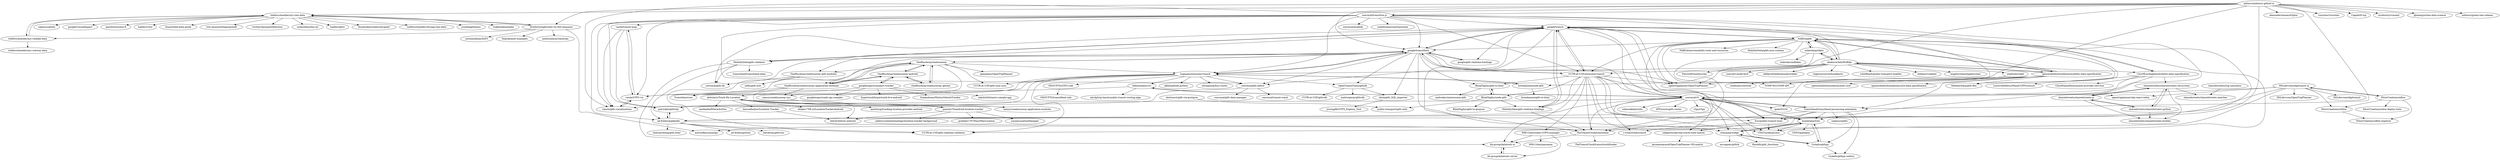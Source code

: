 digraph G {
"vasile/transit-map" -> "vasile/GTFS-viz"
"vasile/transit-map" -> "cmichi/gtfs-visualizations"
"vasile/transit-map" -> "patrickbr/gtfstidy"
"toddwschneider/nyc-taxi-data" -> "fivethirtyeight/uber-tlc-foil-response"
"toddwschneider/nyc-taxi-data" -> "toddwschneider/nyc-citibike-data"
"toddwschneider/nyc-taxi-data" -> "twitter/AnomalyDetection" ["e"=1]
"toddwschneider/nyc-taxi-data" -> "szilard/benchm-ml" ["e"=1]
"toddwschneider/nyc-taxi-data" -> "hadley/dplyr" ["e"=1]
"toddwschneider/nyc-taxi-data" -> "facebookincubator/prophet" ["e"=1]
"toddwschneider/nyc-taxi-data" -> "toddwschneider/chicago-taxi-data"
"toddwschneider/nyc-taxi-data" -> "jrnold/ggthemes" ["e"=1]
"toddwschneider/nyc-taxi-data" -> "bokeh/datashader" ["e"=1]
"toddwschneider/nyc-taxi-data" -> "ropensci/plotly" ["e"=1]
"toddwschneider/nyc-taxi-data" -> "google/CausalImpact" ["e"=1]
"toddwschneider/nyc-taxi-data" -> "qinwf/awesome-R" ["e"=1]
"toddwschneider/nyc-taxi-data" -> "hadley/rvest" ["e"=1]
"toddwschneider/nyc-taxi-data" -> "Quartz/bad-data-guide" ["e"=1]
"toddwschneider/nyc-taxi-data" -> "rich-iannone/DiagrammeR" ["e"=1]
"google/transit" -> "google/transitfeed"
"google/transit" -> "MobilityData/gtfs-validator"
"google/transit" -> "CUTR-at-USF/awesome-transit"
"google/transit" -> "NABSA/gbfs"
"google/transit" -> "MobilityData/gtfs-realtime-bindings"
"google/transit" -> "Esri/public-transit-tools"
"google/transit" -> "MobilityData/gtfs-flex"
"google/transit" -> "TheTransitClock/transitime"
"google/transit" -> "conveyal/r5"
"google/transit" -> "CUTR-at-USF/gtfs-realtime-validator"
"google/transit" -> "conveyal/gtfs-lib"
"google/transit" -> "opentripplanner/OpenTripPlanner" ["e"=1]
"google/transit" -> "conveyal/gtfs-editor"
"google/transit" -> "opentripplanner/otp-react-redux" ["e"=1]
"google/transit" -> "google/gtfs-realtime-bindings"
"HSLdevcom/digitransit-ui" -> "NitorCreations/nflow"
"HSLdevcom/digitransit-ui" -> "HSLdevcom/OpenTripPlanner"
"HSLdevcom/digitransit-ui" -> "ad-freiburg/pfaedle"
"HSLdevcom/digitransit-ui" -> "NitorCreations/willow"
"HSLdevcom/digitransit-ui" -> "HSLdevcom/digitransit"
"HSLdevcom/digitransit-ui" -> "CUTR-at-USF/gtfs-realtime-validator"
"HSLdevcom/digitransit-ui" -> "opentripplanner/otp-react-redux" ["e"=1]
"HSLdevcom/digitransit-ui" -> "conveyal/r5"
"eskerda/pybikes" -> "NABSA/gbfs"
"eskerda/pybikes" -> "ubahnverleih/WoBike"
"eskerda/pybikes" -> "eskerda/cmdbikes"
"eskerda/pybikes" -> "PierrickP/multicycles"
"toddwschneider/nyc-citibike-data" -> "toddwschneider/nyc-taxi-data"
"toddwschneider/nyc-citibike-data" -> "toddwschneider/nyc-subway-data"
"CityOfLosAngeles/mobility-data-specification" -> "NABSA/gbfs"
"CityOfLosAngeles/mobility-data-specification" -> "sharedstreets/sharedstreets-ref-system"
"CityOfLosAngeles/mobility-data-specification" -> "CityofSantaMonica/mds-provider-services"
"CityOfLosAngeles/mobility-data-specification" -> "sharedstreets/sharedstreets-js"
"CityOfLosAngeles/mobility-data-specification" -> "kuanb/peartree"
"CityOfLosAngeles/mobility-data-specification" -> "LouisvilleMetro/WazeCCPProcessor"
"ubahnverleih/WoBike" -> "eskerda/pybikes"
"ubahnverleih/WoBike" -> "PierrickP/multicycles"
"ubahnverleih/WoBike" -> "NABSA/gbfs"
"ubahnverleih/WoBike" -> "openmobilityfoundation/mobility-data-specification"
"ubahnverleih/WoBike" -> "stadtulm/cykel"
"ubahnverleih/WoBike" -> "jzarca01/node-bird"
"ubahnverleih/WoBike" -> "CityOfLosAngeles/mobility-data-specification"
"ubahnverleih/WoBike" -> "opentripplanner/OpenTripPlanner" ["e"=1]
"ubahnverleih/WoBike" -> "okfde/rettedeinennahverkehr"
"ubahnverleih/WoBike" -> "highsource/verbundkarte"
"ubahnverleih/WoBike" -> "schildbach/public-transport-enabler" ["e"=1]
"ubahnverleih/WoBike" -> "stefanw/voebbot" ["e"=1]
"ubahnverleih/WoBike" -> "CUTR-at-USF/awesome-transit"
"ubahnverleih/WoBike" -> "google/transit"
"ubahnverleih/WoBike" -> "engelsystem/engelsystem" ["e"=1]
"conveyal/transitive.js" -> "conveyal/modeify"
"conveyal/transitive.js" -> "vasile/GTFS-viz"
"conveyal/transitive.js" -> "conveyal/r5"
"conveyal/transitive.js" -> "codeforamerica/transitmix"
"conveyal/transitive.js" -> "luqmaan/awesome-transit"
"conveyal/transitive.js" -> "vasile/transit-map"
"conveyal/transitive.js" -> "opentripplanner/OpenTripPlanner" ["e"=1]
"conveyal/transitive.js" -> "ad-freiburg/pfaedle"
"conveyal/transitive.js" -> "conveyal/gtfs-editor"
"conveyal/transitive.js" -> "google/transit"
"conveyal/transitive.js" -> "CUTR-at-USF/awesome-transit"
"conveyal/transitive.js" -> "google/transitfeed"
"conveyal/transitive.js" -> "patrickbr/gtfstidy"
"conveyal/transitive.js" -> "Esri/public-transit-tools"
"conveyal/transitive.js" -> "cmichi/gtfs-visualizations"
"BlinkTagInc/gtfs-to-html" -> "BlinkTagInc/node-gtfs"
"BlinkTagInc/gtfs-to-html" -> "andredarcie/awesome-gtfs"
"OpenTransitTools/gtfsdb" -> "cbick/gtfs_SQL_importer"
"OpenTransitTools/gtfsdb" -> "mattwigway/gtfsrdb"
"OpenTransitTools/gtfsdb" -> "CUTR-at-USF/gtfsrdb"
"remix/partridge" -> "kuanb/peartree"
"remix/partridge" -> "Bondify/gtfs_functions"
"remix/partridge" -> "mrcagney/gtfstk"
"remix/partridge" -> "CxAalto/gtfspy"
"googlemaps/transport-tracker" -> "abdularis/Track-My-Location"
"googlemaps/transport-tracker" -> "OneBusAway/onebusaway-android"
"googlemaps/transport-tracker" -> "googlemaps/roads-api-samples" ["e"=1]
"googlemaps/transport-tracker" -> "hypertrack/hypertrack-live-android" ["e"=1]
"googlemaps/transport-tracker" -> "frankodoom/MotionVehicleTracker" ["e"=1]
"googlemaps/transport-tracker" -> "rakshit444/news-sample-app" ["e"=1]
"fivethirtyeight/uber-tlc-foil-response" -> "toddwschneider/nyc-taxi-data"
"fivethirtyeight/uber-tlc-foil-response" -> "andresmh/nyctaxitrips"
"fivethirtyeight/uber-tlc-foil-response" -> "toddwschneider/nyc-citibike-data"
"fivethirtyeight/uber-tlc-foil-response" -> "justmarkham/DAT3" ["e"=1]
"fivethirtyeight/uber-tlc-foil-response" -> "martinfleis/momepy" ["e"=1]
"fivethirtyeight/uber-tlc-foil-response" -> "Yelp/dataset-examples" ["e"=1]
"CUTR-at-USF/awesome-transit" -> "google/transitfeed"
"CUTR-at-USF/awesome-transit" -> "google/transit"
"CUTR-at-USF/awesome-transit" -> "WRI-Cities/static-GTFS-manager"
"CUTR-at-USF/awesome-transit" -> "opentripplanner/OpenTripPlanner" ["e"=1]
"CUTR-at-USF/awesome-transit" -> "MobilityData/gtfs-realtime-bindings"
"CUTR-at-USF/awesome-transit" -> "TheTransitClock/transitime"
"CUTR-at-USF/awesome-transit" -> "remix/partridge"
"CUTR-at-USF/awesome-transit" -> "BlinkTagInc/gtfs-to-html"
"CUTR-at-USF/awesome-transit" -> "conveyal/r5"
"CUTR-at-USF/awesome-transit" -> "kuanb/peartree"
"CUTR-at-USF/awesome-transit" -> "UDST/urbanaccess" ["e"=1]
"CUTR-at-USF/awesome-transit" -> "Esri/public-transit-tools"
"CUTR-at-USF/awesome-transit" -> "BlinkTagInc/node-gtfs"
"CUTR-at-USF/awesome-transit" -> "ibi-group/datatools-ui"
"CUTR-at-USF/awesome-transit" -> "CxAalto/gtfspy"
"google/transitfeed" -> "google/transit"
"google/transitfeed" -> "CUTR-at-USF/awesome-transit"
"google/transitfeed" -> "opentripplanner/OpenTripPlanner" ["e"=1]
"google/transitfeed" -> "conveyal/gtfs-editor"
"google/transitfeed" -> "luqmaan/awesome-transit"
"google/transitfeed" -> "MobilityData/gtfs-validator"
"google/transitfeed" -> "google/gtfs-realtime-bindings"
"google/transitfeed" -> "BlinkTagInc/gtfs-to-html"
"google/transitfeed" -> "OneBusAway/onebusaway-gtfs-modules"
"google/transitfeed" -> "remix/partridge"
"google/transitfeed" -> "cbick/gtfs_SQL_importer"
"google/transitfeed" -> "OneBusAway/onebusaway-application-modules"
"google/transitfeed" -> "conveyal/r5"
"google/transitfeed" -> "OneBusAway/onebusaway"
"google/transitfeed" -> "OpenTransitTools/gtfsdb"
"abdularis/Track-My-Location" -> "teliver/teliver-android"
"abdularis/Track-My-Location" -> "AnuradhaIyer/Location-Tracker"
"abdularis/Track-My-Location" -> "dinkar1708-zz/LocationTrackerAndroid"
"abdularis/Track-My-Location" -> "quentin7b/android-location-tracker"
"abdularis/Track-My-Location" -> "martinraj/tracking-location-provider-android"
"abdularis/Track-My-Location" -> "neelkadia/WhereAreYou"
"conveyal/r5" -> "UDST/urbanaccess" ["e"=1]
"conveyal/r5" -> "bliksemlabs/rrrr"
"conveyal/r5" -> "kuanb/peartree"
"conveyal/r5" -> "ad-freiburg/pfaedle"
"conveyal/r5" -> "r-transit/tidytransit" ["e"=1]
"conveyal/r5" -> "patrickbr/gtfstidy"
"conveyal/r5" -> "ipeaGIT/r5r" ["e"=1]
"conveyal/r5" -> "rafapereirabr/otp-travel-time-matrix"
"conveyal/r5" -> "remix/partridge"
"conveyal/r5" -> "sidewalklabs/totx"
"conveyal/r5" -> "ATFutures/gtfs-router" ["e"=1]
"conveyal/r5" -> "Esri/public-transit-tools"
"conveyal/r5" -> "r5py/r5py" ["e"=1]
"conveyal/r5" -> "transitland/transitland-processing-animation"
"conveyal/r5" -> "TheTransitClock/transitime"
"transitland/transitland-processing-animation" -> "remix/partridge"
"transitland/transitland-processing-animation" -> "CxAalto/gtfspy-webviz"
"transitland/transitland-processing-animation" -> "conveyal/r5"
"transitland/transitland-processing-animation" -> "CxAalto/gtfspy"
"transitland/transitland-processing-animation" -> "ropensci/gtfsr" ["e"=1]
"transitland/transitland-processing-animation" -> "kuanb/peartree"
"transitland/transitland-processing-animation" -> "Esri/public-transit-tools"
"transitland/transitland-processing-animation" -> "TheTransitClock/transitime"
"AnuradhaIyer/Location-Tracker" -> "teliver/teliver-android"
"quentin7b/android-location-tracker" -> "abdularis/Track-My-Location"
"quentin7b/android-location-tracker" -> "yayaa/LocationManager" ["e"=1]
"quentin7b/android-location-tracker" -> "safetysystemtechnology/location-tracker-background"
"quentin7b/android-location-tracker" -> "prabhat1707/EasyWayLocation" ["e"=1]
"quentin7b/android-location-tracker" -> "teliver/teliver-android"
"ad-freiburg/pfaedle" -> "patrickbr/gtfstidy"
"ad-freiburg/pfaedle" -> "TheTransitClock/transitime"
"ad-freiburg/pfaedle" -> "CUTR-at-USF/gtfs-realtime-validator"
"ad-freiburg/pfaedle" -> "mecatran/gtfsvtor"
"ad-freiburg/pfaedle" -> "thatsmydoing/gtfs.html"
"ad-freiburg/pfaedle" -> "ad-freiburg/loom"
"MobilityData/gtfs-validator" -> "conveyal/gtfs-lib"
"MobilityData/gtfs-validator" -> "ad-freiburg/pfaedle"
"MobilityData/gtfs-validator" -> "google/transit"
"MobilityData/gtfs-validator" -> "ibi-group/datatools-ui"
"MobilityData/gtfs-validator" -> "transitland/transitland-atlas"
"stadtulm/cykel" -> "stadtulm/voorwiel"
"NABSA/gbfs" -> "openmobilityfoundation/mobility-data-specification"
"NABSA/gbfs" -> "CityOfLosAngeles/mobility-data-specification"
"NABSA/gbfs" -> "google/transit"
"NABSA/gbfs" -> "eskerda/pybikes"
"NABSA/gbfs" -> "ubahnverleih/WoBike"
"NABSA/gbfs" -> "google/transitfeed"
"NABSA/gbfs" -> "opentripplanner/OpenTripPlanner" ["e"=1]
"NABSA/gbfs" -> "NABSA/micromobility-tools-and-resources"
"NABSA/gbfs" -> "ad-freiburg/pfaedle"
"NABSA/gbfs" -> "TheTransitClock/transitime"
"NABSA/gbfs" -> "TOMP-WG/TOMP-API"
"NABSA/gbfs" -> "CUTR-at-USF/awesome-transit"
"NABSA/gbfs" -> "MobilityData/gtfs-flex"
"NABSA/gbfs" -> "UDST/urbanaccess" ["e"=1]
"NABSA/gbfs" -> "MobilityData/gbfs-json-schema"
"sharedstreets/sharedstreets-ref-system" -> "sharedstreets/sharedstreets-python"
"sharedstreets/sharedstreets-ref-system" -> "sharedstreets/sharedstreets-js"
"sharedstreets/sharedstreets-ref-system" -> "sharedstreets/sharedstreets-builder"
"sharedstreets/sharedstreets-ref-system" -> "sharedstreets/sharedstreets-matcher"
"kuanb/peartree" -> "remix/partridge"
"kuanb/peartree" -> "UDST/urbanaccess" ["e"=1]
"kuanb/peartree" -> "CxAalto/gtfspy"
"kuanb/peartree" -> "martinfleis/momepy" ["e"=1]
"kuanb/peartree" -> "UDST/pandana" ["e"=1]
"kuanb/peartree" -> "conveyal/r5"
"conveyal/gtfs-editor" -> "conveyal/gtfs-data-manager"
"conveyal/gtfs-editor" -> "conveyal/transit-wand"
"conveyal/gtfs-editor" -> "cmichi/gtfs-visualizations"
"OneBusAway/onebusaway" -> "OneBusAway/onebusaway-application-modules"
"OneBusAway/onebusaway" -> "OneBusAway/onebusaway-android"
"OneBusAway/onebusaway" -> "openplans/OpenTripPlanner" ["e"=1]
"OneBusAway/onebusaway" -> "google/transitfeed"
"OneBusAway/onebusaway" -> "OneBusAway/onebusaway-iphone"
"OneBusAway/onebusaway" -> "OneBusAway/onebusaway-gtfs-modules"
"OneBusAway/onebusaway" -> "camsys/onebusaway-nyc"
"OneBusAway/onebusaway" -> "luqmaan/awesome-transit"
"OneBusAway/onebusaway" -> "Transitime/core"
"OneBusAway/onebusaway" -> "CUTR-at-USF/gtfs-osm-sync"
"BlinkTagInc/node-gtfs" -> "BlinkTagInc/gtfs-to-html"
"BlinkTagInc/node-gtfs" -> "public-transport/gtfs-utils"
"BlinkTagInc/node-gtfs" -> "BlinkTagInc/gtfs-to-geojson"
"BlinkTagInc/node-gtfs" -> "MobilityData/gtfs-realtime-bindings"
"mbtaviz/mbtaviz.github.io" -> "transitland/transitland-processing-animation"
"mbtaviz/mbtaviz.github.io" -> "google/transitfeed"
"mbtaviz/mbtaviz.github.io" -> "toddwschneider/nyc-taxi-data"
"mbtaviz/mbtaviz.github.io" -> "Esri/public-transit-tools"
"mbtaviz/mbtaviz.github.io" -> "conveyal/transitive.js"
"mbtaviz/mbtaviz.github.io" -> "luqmaan/awesome-transit"
"mbtaviz/mbtaviz.github.io" -> "alexandersimoes/d3plus" ["e"=1]
"mbtaviz/mbtaviz.github.io" -> "brendannee/node-gtfs"
"mbtaviz/mbtaviz.github.io" -> "cmichi/gtfs-visualizations"
"mbtaviz/mbtaviz.github.io" -> "vizicities/vizicities"
"mbtaviz/mbtaviz.github.io" -> "Caged/d3-tip" ["e"=1]
"mbtaviz/mbtaviz.github.io" -> "wrobstory/vincent" ["e"=1]
"mbtaviz/mbtaviz.github.io" -> "gboeing/urban-data-science" ["e"=1]
"mbtaviz/mbtaviz.github.io" -> "mbtaviz/green-line-release"
"mbtaviz/mbtaviz.github.io" -> "fivethirtyeight/uber-tlc-foil-response"
"luqmaan/awesome-transit" -> "OpenTransitTools/gtfsdb"
"luqmaan/awesome-transit" -> "google/transitfeed"
"luqmaan/awesome-transit" -> "conveyal/gtfs-editor"
"luqmaan/awesome-transit" -> "afimb/gtfslib-python"
"luqmaan/awesome-transit" -> "brendannee/node-gtfs"
"luqmaan/awesome-transit" -> "vasile/GTFS-viz"
"luqmaan/awesome-transit" -> "Transitime/core"
"luqmaan/awesome-transit" -> "bliksemlabs/rrrr"
"luqmaan/awesome-transit" -> "patrickbr/gtfstidy"
"luqmaan/awesome-transit" -> "atlregional/bus-router"
"luqmaan/awesome-transit" -> "CUTR-at-USF/gtfs-realtime-validator"
"luqmaan/awesome-transit" -> "CUTR-at-USF/gtfs-osm-sync"
"luqmaan/awesome-transit" -> "ODOT-PTS/GTFS-ride"
"OneBusAway/onebusaway-iphone" -> "OneBusAway/onebusaway-android"
"OneBusAway/onebusaway-iphone" -> "OneBusAway/onebusaway"
"OneBusAway/onebusaway-application-modules" -> "OneBusAway/onebusaway"
"OneBusAway/onebusaway-application-modules" -> "Transitime/core"
"OneBusAway/onebusaway-application-modules" -> "OneBusAway/onebusaway-android"
"OneBusAway/onebusaway-application-modules" -> "camsys/onebusaway-nyc"
"OneBusAway/onebusaway-application-modules" -> "camsys/onebusaway-application-modules"
"google/gtfs-realtime-bindings" -> "google/transitfeed"
"WRI-Cities/static-GTFS-manager" -> "ibi-group/datatools-ui"
"WRI-Cities/static-GTFS-manager" -> "WRI-Cities/payanam"
"WRI-Cities/static-GTFS-manager" -> "ibi-group/datatools-server"
"sharedstreets/sharedstreets-python" -> "sharedstreets/sharedstreets-js"
"sharedstreets/sharedstreets-python" -> "sharedstreets/sharedstreets-ref-system"
"sharedstreets/sharedstreets-python" -> "sharedstreets/sharedstreets-builder"
"sharedstreets/trip-simulator" -> "sharedstreets/sharedstreets-matcher"
"ibi-group/datatools-ui" -> "ibi-group/datatools-server"
"OneBusAway/onebusaway-android" -> "OneBusAway/onebusaway-application-modules"
"OneBusAway/onebusaway-android" -> "OneBusAway/onebusaway"
"OneBusAway/onebusaway-android" -> "OneBusAway/onebusaway-iphone"
"OneBusAway/onebusaway-android" -> "googlemaps/transport-tracker"
"cmichi/gtfs-visualizations" -> "vasile/GTFS-viz"
"patrickbr/gtfstidy" -> "ad-freiburg/pfaedle"
"vasile/GTFS-viz" -> "vasile/transit-map"
"vasile/GTFS-viz" -> "cmichi/gtfs-visualizations"
"Esri/public-transit-tools" -> "r-transit/tidytransit" ["e"=1]
"Esri/public-transit-tools" -> "rafapereirabr/otp-travel-time-matrix"
"Esri/public-transit-tools" -> "UDST/urbanaccess" ["e"=1]
"MobilityData/gtfs-realtime-bindings" -> "TheTransitClock/transitime"
"MobilityData/gtfs-realtime-bindings" -> "google/transit"
"CxAalto/gtfspy" -> "CxAalto/gtfspy-webviz"
"CxAalto/gtfspy" -> "kuanb/peartree"
"CxAalto/gtfspy" -> "remix/partridge"
"cbick/gtfs_SQL_importer" -> "jcwong86/GTFS_Explore_Tool"
"OneBusAway/onebusaway-gtfs-modules" -> "conveyal/gtfs-lib"
"OneBusAway/onebusaway-gtfs-modules" -> "mfdz/gtfs-hub"
"brendannee/node-gtfs" -> "brendannee/gtfs-to-html"
"brendannee/node-gtfs" -> "luqmaan/awesome-transit"
"openmobilityfoundation/mobility-data-specification" -> "NABSA/gbfs"
"openmobilityfoundation/mobility-data-specification" -> "ubahnverleih/WoBike"
"openmobilityfoundation/mobility-data-specification" -> "openmobilityfoundation/mds-core"
"openmobilityfoundation/mobility-data-specification" -> "openmobilityfoundation/curb-data-specification"
"openmobilityfoundation/mobility-data-specification" -> "google/transit"
"openmobilityfoundation/mobility-data-specification" -> "MobilityData/gtfs-flex"
"openmobilityfoundation/mobility-data-specification" -> "TOMP-WG/TOMP-API"
"openmobilityfoundation/mobility-data-specification" -> "ipeaGIT/r5r" ["e"=1]
"openmobilityfoundation/mobility-data-specification" -> "transitland/transitland-processing-animation"
"ODOT-PTS/GTFS-ride" -> "ODOT-PTS/transitfeed-ride"
"TheTransitClock/transitime" -> "ibi-group/datatools-ui"
"TheTransitClock/transitime" -> "TheTransitClock/transitclockDocker"
"bliksemlabs/rrrr" -> "vasile/GTFS-viz"
"bliksemlabs/rrrr" -> "conveyal/r5"
"bliksemlabs/rrrr" -> "mk-fg/trip-based-public-transit-routing-algo"
"ibi-group/datatools-server" -> "ibi-group/datatools-ui"
"NitorCreations/nflow" -> "NitorCreations/willow"
"NitorCreations/nflow" -> "HSLdevcom/digitransit-ui"
"NitorCreations/nflow" -> "NitorCreations/nflow-explorer"
"NitorCreations/nflow" -> "NitorCreations/nitor-deploy-tools"
"rafapereirabr/otp-travel-time-matrix" -> "jeromemayaud/OpenTripPlanner-OD-matrix"
"camsys/onebusaway-nyc" -> "camsys/onebusaway-application-modules"
"sharedstreets/sharedstreets-js" -> "sharedstreets/sharedstreets-builder"
"sharedstreets/sharedstreets-js" -> "sharedstreets/sharedstreets-python"
"sharedstreets/sharedstreets-js" -> "sharedstreets/sharedstreets-ref-system"
"derhuerst/gtfs-via-postgres" -> "public-transport/gtfs-utils"
"NitorCreations/willow" -> "NitorCreations/nflow-explorer"
"vasile/transit-map" ["l"="19.795,26.094"]
"vasile/GTFS-viz" ["l"="19.827,26.102"]
"cmichi/gtfs-visualizations" ["l"="19.813,26.103"]
"patrickbr/gtfstidy" ["l"="19.808,26.068"]
"toddwschneider/nyc-taxi-data" ["l"="19.724,26.189"]
"fivethirtyeight/uber-tlc-foil-response" ["l"="19.757,26.201"]
"toddwschneider/nyc-citibike-data" ["l"="19.702,26.215"]
"twitter/AnomalyDetection" ["l"="22.95,35.094"]
"szilard/benchm-ml" ["l"="20.318,43.65"]
"hadley/dplyr" ["l"="20.372,43.648"]
"facebookincubator/prophet" ["l"="25.4,33.718"]
"toddwschneider/chicago-taxi-data" ["l"="19.721,26.23"]
"jrnold/ggthemes" ["l"="20.284,43.579"]
"bokeh/datashader" ["l"="21.461,28.828"]
"ropensci/plotly" ["l"="20.367,43.59"]
"google/CausalImpact" ["l"="23.826,33.206"]
"qinwf/awesome-R" ["l"="20.273,43.638"]
"hadley/rvest" ["l"="20.39,43.625"]
"Quartz/bad-data-guide" ["l"="20.038,43.678"]
"rich-iannone/DiagrammeR" ["l"="20.289,43.55"]
"google/transit" ["l"="19.847,26.024"]
"google/transitfeed" ["l"="19.882,26.06"]
"MobilityData/gtfs-validator" ["l"="19.82,26.038"]
"CUTR-at-USF/awesome-transit" ["l"="19.859,26.012"]
"NABSA/gbfs" ["l"="19.835,25.971"]
"MobilityData/gtfs-realtime-bindings" ["l"="19.884,26.014"]
"Esri/public-transit-tools" ["l"="19.834,26.056"]
"MobilityData/gtfs-flex" ["l"="19.818,25.99"]
"TheTransitClock/transitime" ["l"="19.831,26.007"]
"conveyal/r5" ["l"="19.838,26.04"]
"CUTR-at-USF/gtfs-realtime-validator" ["l"="19.801,26.056"]
"conveyal/gtfs-lib" ["l"="19.872,26.039"]
"opentripplanner/OpenTripPlanner" ["l"="18.483,24.62"]
"conveyal/gtfs-editor" ["l"="19.863,26.08"]
"opentripplanner/otp-react-redux" ["l"="18.399,24.629"]
"google/gtfs-realtime-bindings" ["l"="19.902,26.04"]
"HSLdevcom/digitransit-ui" ["l"="19.747,26.049"]
"NitorCreations/nflow" ["l"="19.708,26.037"]
"HSLdevcom/OpenTripPlanner" ["l"="19.713,26.062"]
"ad-freiburg/pfaedle" ["l"="19.795,26.036"]
"NitorCreations/willow" ["l"="19.717,26.049"]
"HSLdevcom/digitransit" ["l"="19.727,26.069"]
"eskerda/pybikes" ["l"="19.801,25.929"]
"ubahnverleih/WoBike" ["l"="19.832,25.937"]
"eskerda/cmdbikes" ["l"="19.769,25.907"]
"PierrickP/multicycles" ["l"="19.8,25.906"]
"toddwschneider/nyc-subway-data" ["l"="19.674,26.235"]
"CityOfLosAngeles/mobility-data-specification" ["l"="19.871,25.925"]
"sharedstreets/sharedstreets-ref-system" ["l"="19.887,25.864"]
"CityofSantaMonica/mds-provider-services" ["l"="19.879,25.903"]
"sharedstreets/sharedstreets-js" ["l"="19.896,25.879"]
"kuanb/peartree" ["l"="19.855,25.992"]
"LouisvilleMetro/WazeCCPProcessor" ["l"="19.904,25.908"]
"openmobilityfoundation/mobility-data-specification" ["l"="19.807,25.971"]
"stadtulm/cykel" ["l"="19.818,25.884"]
"jzarca01/node-bird" ["l"="19.823,25.906"]
"okfde/rettedeinennahverkehr" ["l"="19.846,25.913"]
"highsource/verbundkarte" ["l"="19.842,25.898"]
"schildbach/public-transport-enabler" ["l"="-28.194,-21.678"]
"stefanw/voebbot" ["l"="46.617,-3.756"]
"engelsystem/engelsystem" ["l"="46.68,-3.845"]
"conveyal/transitive.js" ["l"="19.826,26.078"]
"conveyal/modeify" ["l"="19.831,26.117"]
"codeforamerica/transitmix" ["l"="19.771,26.09"]
"luqmaan/awesome-transit" ["l"="19.866,26.108"]
"BlinkTagInc/gtfs-to-html" ["l"="19.917,26.018"]
"BlinkTagInc/node-gtfs" ["l"="19.927,25.996"]
"andredarcie/awesome-gtfs" ["l"="19.954,26.013"]
"OpenTransitTools/gtfsdb" ["l"="19.898,26.12"]
"cbick/gtfs_SQL_importer" ["l"="19.91,26.098"]
"mattwigway/gtfsrdb" ["l"="19.926,26.155"]
"CUTR-at-USF/gtfsrdb" ["l"="19.907,26.149"]
"remix/partridge" ["l"="19.878,26.001"]
"Bondify/gtfs_functions" ["l"="19.902,25.967"]
"mrcagney/gtfstk" ["l"="19.906,25.983"]
"CxAalto/gtfspy" ["l"="19.868,25.984"]
"googlemaps/transport-tracker" ["l"="20.057,26.128"]
"abdularis/Track-My-Location" ["l"="20.131,26.155"]
"OneBusAway/onebusaway-android" ["l"="19.999,26.109"]
"googlemaps/roads-api-samples" ["l"="48.545,0.07"]
"hypertrack/hypertrack-live-android" ["l"="52.361,-2.513"]
"frankodoom/MotionVehicleTracker" ["l"="52.327,-2.357"]
"rakshit444/news-sample-app" ["l"="47.867,-3.125"]
"andresmh/nyctaxitrips" ["l"="19.764,26.236"]
"justmarkham/DAT3" ["l"="23.159,30.691"]
"martinfleis/momepy" ["l"="20.197,27.572"]
"Yelp/dataset-examples" ["l"="10.518,26.398"]
"WRI-Cities/static-GTFS-manager" ["l"="19.788,25.994"]
"UDST/urbanaccess" ["l"="20.207,27.631"]
"ibi-group/datatools-ui" ["l"="19.805,26.012"]
"OneBusAway/onebusaway-gtfs-modules" ["l"="19.922,26.061"]
"OneBusAway/onebusaway-application-modules" ["l"="19.963,26.09"]
"OneBusAway/onebusaway" ["l"="19.942,26.093"]
"teliver/teliver-android" ["l"="20.163,26.152"]
"AnuradhaIyer/Location-Tracker" ["l"="20.155,26.137"]
"dinkar1708-zz/LocationTrackerAndroid" ["l"="20.11,26.164"]
"quentin7b/android-location-tracker" ["l"="20.163,26.175"]
"martinraj/tracking-location-provider-android" ["l"="20.129,26.18"]
"neelkadia/WhereAreYou" ["l"="20.129,26.129"]
"bliksemlabs/rrrr" ["l"="19.846,26.088"]
"r-transit/tidytransit" ["l"="19.262,43.611"]
"ipeaGIT/r5r" ["l"="19.281,43.611"]
"rafapereirabr/otp-travel-time-matrix" ["l"="19.858,26.049"]
"sidewalklabs/totx" ["l"="19.851,26.062"]
"ATFutures/gtfs-router" ["l"="19.246,43.607"]
"r5py/r5py" ["l"="19.264,43.638"]
"transitland/transitland-processing-animation" ["l"="19.827,26.021"]
"CxAalto/gtfspy-webviz" ["l"="19.839,25.99"]
"ropensci/gtfsr" ["l"="19.281,43.598"]
"yayaa/LocationManager" ["l"="50.164,-3.667"]
"safetysystemtechnology/location-tracker-background" ["l"="20.193,26.193"]
"prabhat1707/EasyWayLocation" ["l"="51.562,-5.098"]
"mecatran/gtfsvtor" ["l"="19.755,26.025"]
"thatsmydoing/gtfs.html" ["l"="19.768,26.034"]
"ad-freiburg/loom" ["l"="19.767,26.019"]
"transitland/transitland-atlas" ["l"="19.775,26.054"]
"stadtulm/voorwiel" ["l"="19.809,25.862"]
"NABSA/micromobility-tools-and-resources" ["l"="19.812,25.951"]
"TOMP-WG/TOMP-API" ["l"="19.791,25.955"]
"MobilityData/gbfs-json-schema" ["l"="19.858,25.954"]
"sharedstreets/sharedstreets-python" ["l"="19.91,25.864"]
"sharedstreets/sharedstreets-builder" ["l"="19.903,25.852"]
"sharedstreets/sharedstreets-matcher" ["l"="19.894,25.824"]
"UDST/pandana" ["l"="20.195,27.603"]
"conveyal/gtfs-data-manager" ["l"="19.884,26.096"]
"conveyal/transit-wand" ["l"="19.895,26.084"]
"openplans/OpenTripPlanner" ["l"="18.636,24.429"]
"OneBusAway/onebusaway-iphone" ["l"="19.975,26.117"]
"camsys/onebusaway-nyc" ["l"="19.974,26.075"]
"Transitime/core" ["l"="19.926,26.105"]
"CUTR-at-USF/gtfs-osm-sync" ["l"="19.918,26.122"]
"public-transport/gtfs-utils" ["l"="19.958,25.969"]
"BlinkTagInc/gtfs-to-geojson" ["l"="19.966,25.986"]
"mbtaviz/mbtaviz.github.io" ["l"="19.805,26.128"]
"alexandersimoes/d3plus" ["l"="15.193,-31.526"]
"brendannee/node-gtfs" ["l"="19.848,26.146"]
"vizicities/vizicities" ["l"="19.804,26.18"]
"Caged/d3-tip" ["l"="15.229,-31.569"]
"wrobstory/vincent" ["l"="21.703,28.799"]
"gboeing/urban-data-science" ["l"="20.181,27.56"]
"mbtaviz/green-line-release" ["l"="19.78,26.144"]
"afimb/gtfslib-python" ["l"="19.884,26.138"]
"atlregional/bus-router" ["l"="19.868,26.134"]
"ODOT-PTS/GTFS-ride" ["l"="19.878,26.155"]
"camsys/onebusaway-application-modules" ["l"="19.99,26.08"]
"WRI-Cities/payanam" ["l"="19.76,25.986"]
"ibi-group/datatools-server" ["l"="19.78,26.008"]
"sharedstreets/trip-simulator" ["l"="19.899,25.794"]
"jcwong86/GTFS_Explore_Tool" ["l"="19.938,26.123"]
"mfdz/gtfs-hub" ["l"="19.95,26.052"]
"brendannee/gtfs-to-html" ["l"="19.852,26.177"]
"openmobilityfoundation/mds-core" ["l"="19.771,25.967"]
"openmobilityfoundation/curb-data-specification" ["l"="19.769,25.951"]
"ODOT-PTS/transitfeed-ride" ["l"="19.886,26.175"]
"TheTransitClock/transitclockDocker" ["l"="19.807,25.998"]
"mk-fg/trip-based-public-transit-routing-algo" ["l"="19.848,26.122"]
"NitorCreations/nflow-explorer" ["l"="19.696,26.049"]
"NitorCreations/nitor-deploy-tools" ["l"="19.684,26.031"]
"jeromemayaud/OpenTripPlanner-OD-matrix" ["l"="19.883,26.042"]
"derhuerst/gtfs-via-postgres" ["l"="19.982,25.954"]
}